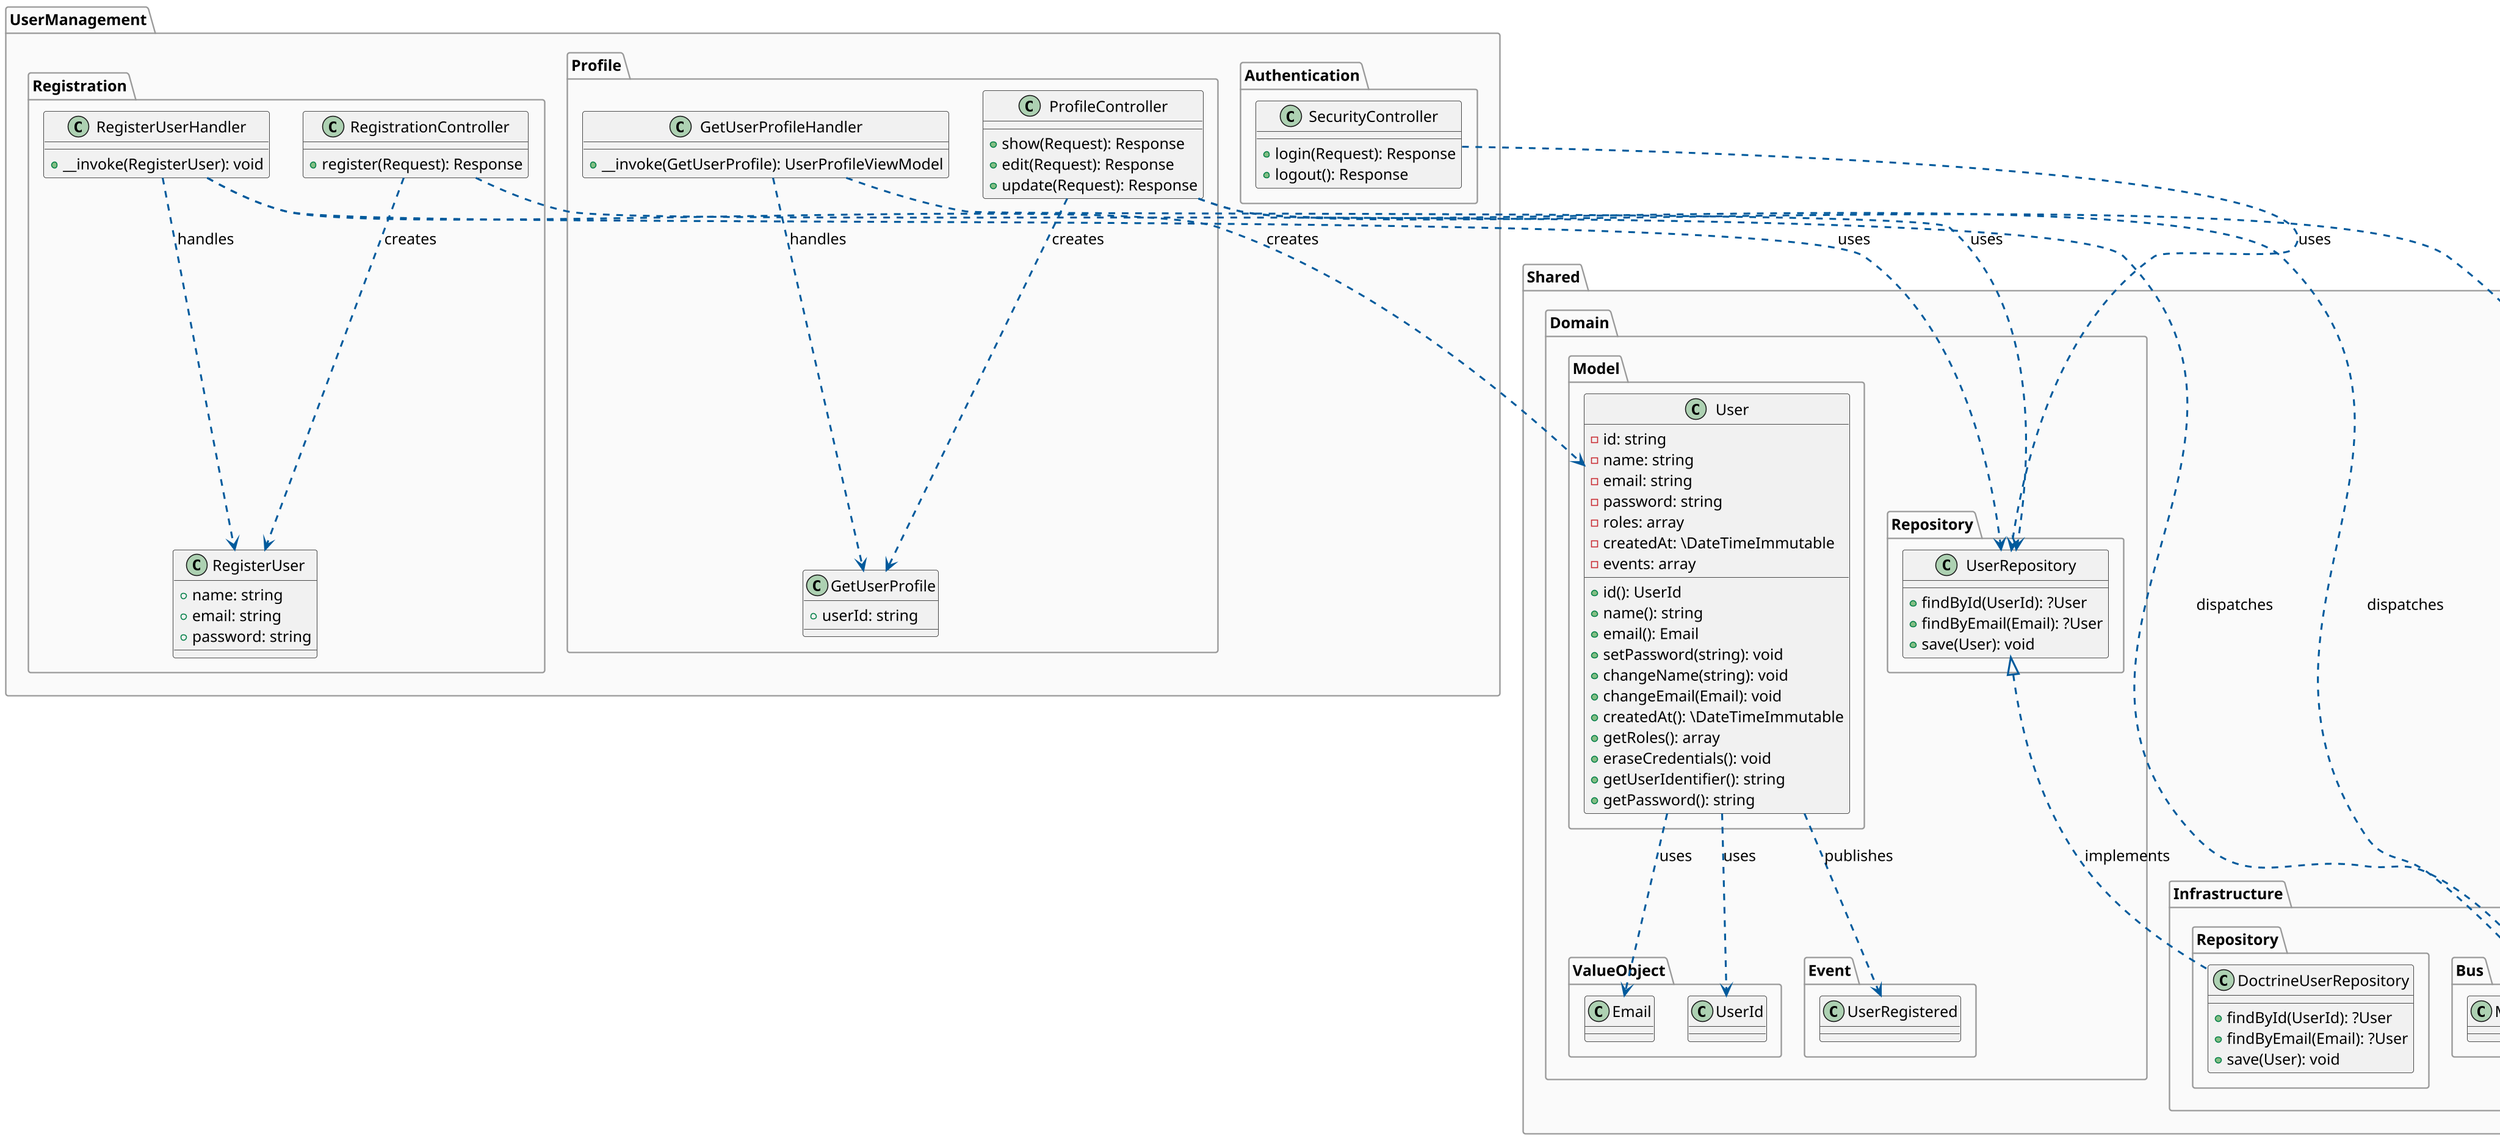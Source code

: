 @startuml
skinparam dpi 150
skinparam backgroundColor #FAFAFA
skinparam shadowing false

skinparam defaultFontName "Nunito"
skinparam defaultFontSize 16
skinparam defaultTextAlignment center

skinparam node {
  BackgroundColor #FFFFFF
  BorderColor #005A9C
  BorderThickness 2
}

skinparam component {
  BackgroundColor #FFFFFF
  BorderColor #005A9C
  BorderThickness 2
}

skinparam rectangle {
  BackgroundColor #FFFFFF
  BorderColor #005A9C
  BorderThickness 2
}

skinparam arrowColor #005A9C
skinparam arrowThickness 2

skinparam activity {
  BackgroundColor #FFFFFF
  BorderColor #005A9C
}

skinparam sequence {
  ParticipantBorderColor #005A9C
  LifeLineBorderColor #005A9C
  LifeLineBackgroundColor #E6F0FA
  ParticipantBackgroundColor #FFFFFF
}

skinparam package {
  BackgroundColor #FAFAFA
  BorderColor #005A9C
}

skinparam note {
  BackgroundColor #E6F0FA
  BorderColor #005A9C
}

skinparam title {
  BackgroundColor #FFFFFF
  BorderColor #005A9C
}

' Pro sekvenční diagramy
skinparam sequenceArrowThickness 2
skinparam sequenceArrowColor #005A9C


!define RECTANGLE class
!define COMPONENT component

' Definice stylu
skinparam backgroundColor white
skinparam componentStyle rectangle
skinparam componentBorderColor #666666
skinparam stereotypeCBackgroundColor #f0f0f0
skinparam packageBorderColor #999999

package "UserManagement" as UserManagement {
  package "Registration" as Registration {
    RECTANGLE "RegisterUser" as RegisterUserCommand {
      + name: string
      + email: string
      + password: string
    }
    
    RECTANGLE "RegisterUserHandler" as RegisterUserHandler {
      + __invoke(RegisterUser): void
    }
    
    RECTANGLE "RegistrationController" as RegistrationController {
      + register(Request): Response
    }
  }
  
  package "Authentication" as Authentication {
    RECTANGLE "SecurityController" as SecurityController {
      + login(Request): Response
      + logout(): Response
    }
  }
  
  package "Profile" as Profile {
    RECTANGLE "GetUserProfile" as GetUserProfileQuery {
      + userId: string
    }
    
    RECTANGLE "GetUserProfileHandler" as GetUserProfileHandler {
      + __invoke(GetUserProfile): UserProfileViewModel
    }
    
    RECTANGLE "ProfileController" as ProfileController {
      + show(Request): Response
      + edit(Request): Response
      + update(Request): Response
    }
  }
}

package "Shared" as Shared {
  package "Domain" as SharedDomain {
    package "Model" as SharedModel {
      RECTANGLE "User" as UserEntity {
        - id: string
        - name: string
        - email: string
        - password: string
        - roles: array
        - createdAt: \DateTimeImmutable
        - events: array
        + id(): UserId
        + name(): string
        + email(): Email
        + setPassword(string): void
        + changeName(string): void
        + changeEmail(Email): void
        + createdAt(): \DateTimeImmutable
        + getRoles(): array
        + eraseCredentials(): void
        + getUserIdentifier(): string
        + getPassword(): string
      }
    }

    package "ValueObject" as SharedValueObject {
      RECTANGLE "UserId" as UserIdVO
      RECTANGLE "Email" as EmailVO
    }

    package "Event" as SharedEvent {
      RECTANGLE "UserRegistered" as UserRegisteredEvent
    }

    package "Repository" as SharedRepository {
      RECTANGLE "UserRepository" as UserRepositoryInterface {
        + findById(UserId): ?User
        + findByEmail(Email): ?User
        + save(User): void
      }
    }
  }

  package "Infrastructure" as SharedInfrastructure {
    package "Repository" as SharedInfraRepo {
      RECTANGLE "DoctrineUserRepository" as DoctrineUserRepo {
        + findById(UserId): ?User
        + findByEmail(Email): ?User
        + save(User): void
      }
    }

    package "Bus" as SharedBus {
      RECTANGLE "MessengerCommandBus" as CommandBus
      RECTANGLE "MessengerQueryBus" as QueryBus
    }
  }
}

' Vztahy
UserEntity ..> UserIdVO : uses
UserEntity ..> EmailVO : uses
UserEntity ..> UserRegisteredEvent : publishes

UserRepositoryInterface <|.. DoctrineUserRepo : implements

RegisterUserHandler ..> UserRepositoryInterface : uses
RegisterUserHandler ..> UserEntity : creates
RegisterUserHandler ..> RegisterUserCommand : handles

GetUserProfileHandler ..> UserRepositoryInterface : uses
GetUserProfileHandler ..> GetUserProfileQuery : handles

RegistrationController ..> RegisterUserCommand : creates
RegistrationController ..> CommandBus : dispatches

ProfileController ..> GetUserProfileQuery : creates
ProfileController ..> CommandBus : dispatches
ProfileController ..> QueryBus : dispatches

SecurityController ..> UserRepositoryInterface : uses

@enduml
